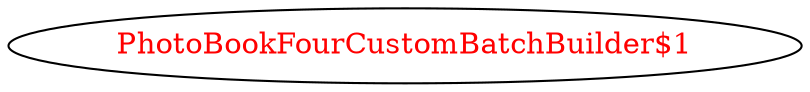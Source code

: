 digraph dependencyGraph {
 concentrate=true;
 ranksep="2.0";
 rankdir="LR"; 
 splines="ortho";
"PhotoBookFourCustomBatchBuilder$1" [fontcolor="red"];
}